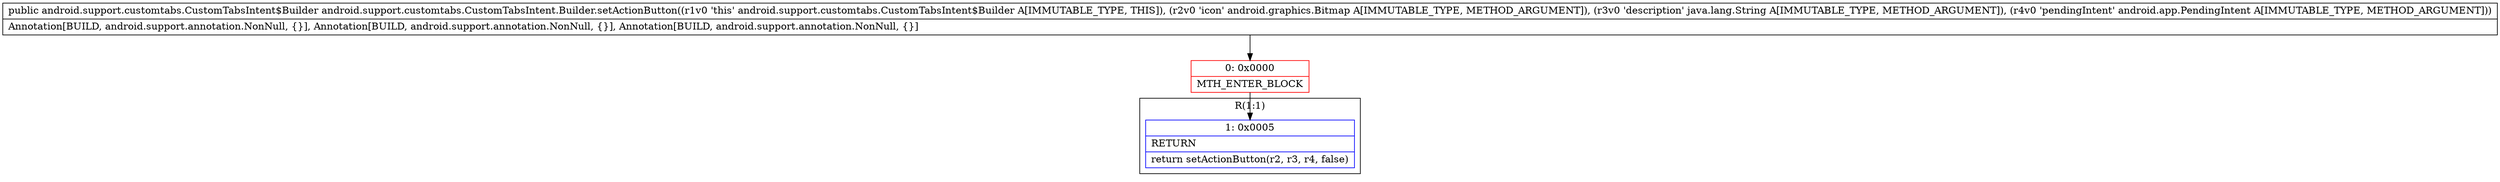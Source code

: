 digraph "CFG forandroid.support.customtabs.CustomTabsIntent.Builder.setActionButton(Landroid\/graphics\/Bitmap;Ljava\/lang\/String;Landroid\/app\/PendingIntent;)Landroid\/support\/customtabs\/CustomTabsIntent$Builder;" {
subgraph cluster_Region_2127589147 {
label = "R(1:1)";
node [shape=record,color=blue];
Node_1 [shape=record,label="{1\:\ 0x0005|RETURN\l|return setActionButton(r2, r3, r4, false)\l}"];
}
Node_0 [shape=record,color=red,label="{0\:\ 0x0000|MTH_ENTER_BLOCK\l}"];
MethodNode[shape=record,label="{public android.support.customtabs.CustomTabsIntent$Builder android.support.customtabs.CustomTabsIntent.Builder.setActionButton((r1v0 'this' android.support.customtabs.CustomTabsIntent$Builder A[IMMUTABLE_TYPE, THIS]), (r2v0 'icon' android.graphics.Bitmap A[IMMUTABLE_TYPE, METHOD_ARGUMENT]), (r3v0 'description' java.lang.String A[IMMUTABLE_TYPE, METHOD_ARGUMENT]), (r4v0 'pendingIntent' android.app.PendingIntent A[IMMUTABLE_TYPE, METHOD_ARGUMENT]))  | Annotation[BUILD, android.support.annotation.NonNull, \{\}], Annotation[BUILD, android.support.annotation.NonNull, \{\}], Annotation[BUILD, android.support.annotation.NonNull, \{\}]\l}"];
MethodNode -> Node_0;
Node_0 -> Node_1;
}

